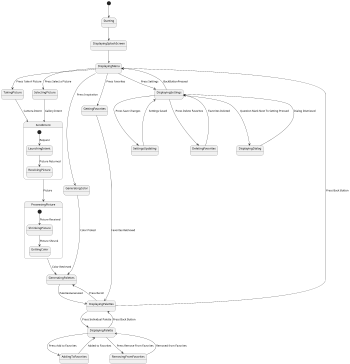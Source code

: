 @startuml
scale 350 width
[*] --> Starting
Starting --> DisplayingSplashScreen
DisplayingSplashScreen --> DisplayingMenu
DisplayingMenu --> TakingPicture : Press Take A Picture
DisplayingMenu --> SelectingPicture : Press Select a Picture
TakingPicture --> SendIntent : Camera Intent
SelectingPicture --> SendIntent : Gallery Intent
SendIntent --> ProcessingPicture : Picture
ProcessingPicture --> GeneratingPalettes : Color Retrieved
GeneratingPalettes --> DisplayingPalettes : PalettesGenerated
DisplayingPalettes --> DisplayingMenu : Press Back Button
DisplayingPalettes --> GeneratingPalettes : Press Reroll
DisplayingPalettes --> DisplayingPalette : Press Individual Palette
DisplayingPalette --> DisplayingPalettes : Press Back Button
DisplayingPalette --> AddingToFavorites : Press Add to Favorites
DisplayingPalette --> RemovingFromFavorites : Press Remove From Favorites
AddingToFavorites --> DisplayingPalette : Added to Favorites
RemovingFromFavorites  --> DisplayingPalette : Removed from Favorites
DisplayingMenu --> GeneratingColor : Press Inspiration
GeneratingColor --> GeneratingPalettes : Color Picked
DisplayingMenu --> GettingFavorites : Press Favorites
GettingFavorites --> DisplayingPalettes : Favorites Retrieved
DisplayingMenu --> DisplayingSettings : Press Settings
DisplayingSettings --> SettingsUpdating : Press Save Changes
SettingsUpdating --> DisplayingSettings : Settings Saved
DisplayingSettings --> DeletingFavorites : Press Delete Favorites
DeletingFavorites --> DisplayingSettings : Favorites Deleted
DisplayingSettings --> DisplayingMenu : BackButtonPressed
DisplayingSettings --> DisplayingDialog : Question Mark Next To Setting Pressed
DisplayingDialog --> DisplayingSettings : Dialog Dismissed

state SendIntent {
    [*] --> LaunchingIntent : Request
    LaunchingIntent --> ReceivingPicture : Picture Returned
}

state ProcessingPicture {
    [*] --> ShrinkingPicture : Picture Received
    ShrinkingPicture --> GettingColor : Picture Shrunk
}
@enduml